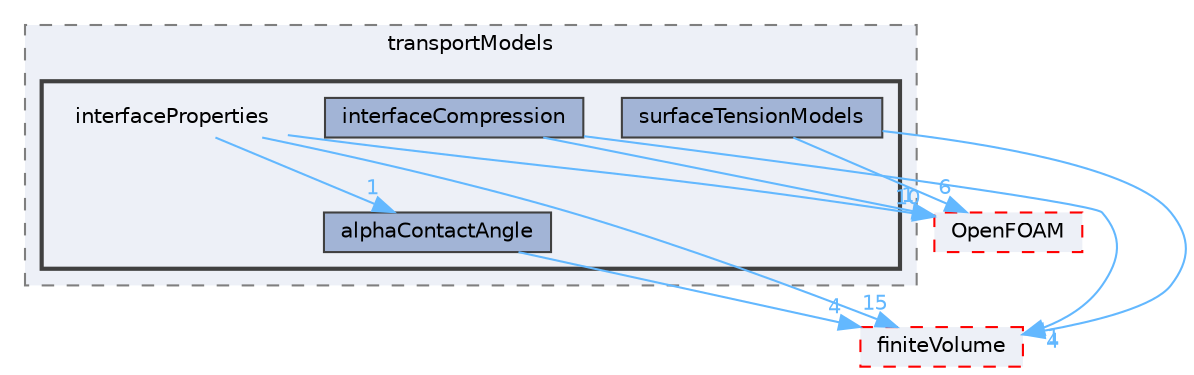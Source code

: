 digraph "src/transportModels/interfaceProperties"
{
 // LATEX_PDF_SIZE
  bgcolor="transparent";
  edge [fontname=Helvetica,fontsize=10,labelfontname=Helvetica,labelfontsize=10];
  node [fontname=Helvetica,fontsize=10,shape=box,height=0.2,width=0.4];
  compound=true
  subgraph clusterdir_9415e59289a6feeb24164dafa70a594f {
    graph [ bgcolor="#edf0f7", pencolor="grey50", label="transportModels", fontname=Helvetica,fontsize=10 style="filled,dashed", URL="dir_9415e59289a6feeb24164dafa70a594f.html",tooltip=""]
  subgraph clusterdir_c88d6d7462244dc5ba84ed1605548fd3 {
    graph [ bgcolor="#edf0f7", pencolor="grey25", label="", fontname=Helvetica,fontsize=10 style="filled,bold", URL="dir_c88d6d7462244dc5ba84ed1605548fd3.html",tooltip=""]
    dir_c88d6d7462244dc5ba84ed1605548fd3 [shape=plaintext, label="interfaceProperties"];
  dir_4776c0577ab936818fd1897a5a206db6 [label="alphaContactAngle", fillcolor="#a2b4d6", color="grey25", style="filled", URL="dir_4776c0577ab936818fd1897a5a206db6.html",tooltip=""];
  dir_6de74109c510cd6a2506e074a875f72a [label="interfaceCompression", fillcolor="#a2b4d6", color="grey25", style="filled", URL="dir_6de74109c510cd6a2506e074a875f72a.html",tooltip=""];
  dir_dc92906025d300e07c2d328d2da6891d [label="surfaceTensionModels", fillcolor="#a2b4d6", color="grey25", style="filled", URL="dir_dc92906025d300e07c2d328d2da6891d.html",tooltip=""];
  }
  }
  dir_9bd15774b555cf7259a6fa18f99fe99b [label="finiteVolume", fillcolor="#edf0f7", color="red", style="filled,dashed", URL="dir_9bd15774b555cf7259a6fa18f99fe99b.html",tooltip=""];
  dir_c5473ff19b20e6ec4dfe5c310b3778a8 [label="OpenFOAM", fillcolor="#edf0f7", color="red", style="filled,dashed", URL="dir_c5473ff19b20e6ec4dfe5c310b3778a8.html",tooltip=""];
  dir_c88d6d7462244dc5ba84ed1605548fd3->dir_4776c0577ab936818fd1897a5a206db6 [headlabel="1", labeldistance=1.5 headhref="dir_001903_000087.html" href="dir_001903_000087.html" color="steelblue1" fontcolor="steelblue1"];
  dir_c88d6d7462244dc5ba84ed1605548fd3->dir_9bd15774b555cf7259a6fa18f99fe99b [headlabel="15", labeldistance=1.5 headhref="dir_001903_001387.html" href="dir_001903_001387.html" color="steelblue1" fontcolor="steelblue1"];
  dir_c88d6d7462244dc5ba84ed1605548fd3->dir_c5473ff19b20e6ec4dfe5c310b3778a8 [headlabel="10", labeldistance=1.5 headhref="dir_001903_002695.html" href="dir_001903_002695.html" color="steelblue1" fontcolor="steelblue1"];
  dir_4776c0577ab936818fd1897a5a206db6->dir_9bd15774b555cf7259a6fa18f99fe99b [headlabel="4", labeldistance=1.5 headhref="dir_000087_001387.html" href="dir_000087_001387.html" color="steelblue1" fontcolor="steelblue1"];
  dir_6de74109c510cd6a2506e074a875f72a->dir_9bd15774b555cf7259a6fa18f99fe99b [headlabel="1", labeldistance=1.5 headhref="dir_001895_001387.html" href="dir_001895_001387.html" color="steelblue1" fontcolor="steelblue1"];
  dir_6de74109c510cd6a2506e074a875f72a->dir_c5473ff19b20e6ec4dfe5c310b3778a8 [headlabel="1", labeldistance=1.5 headhref="dir_001895_002695.html" href="dir_001895_002695.html" color="steelblue1" fontcolor="steelblue1"];
  dir_dc92906025d300e07c2d328d2da6891d->dir_9bd15774b555cf7259a6fa18f99fe99b [headlabel="4", labeldistance=1.5 headhref="dir_003885_001387.html" href="dir_003885_001387.html" color="steelblue1" fontcolor="steelblue1"];
  dir_dc92906025d300e07c2d328d2da6891d->dir_c5473ff19b20e6ec4dfe5c310b3778a8 [headlabel="6", labeldistance=1.5 headhref="dir_003885_002695.html" href="dir_003885_002695.html" color="steelblue1" fontcolor="steelblue1"];
}

